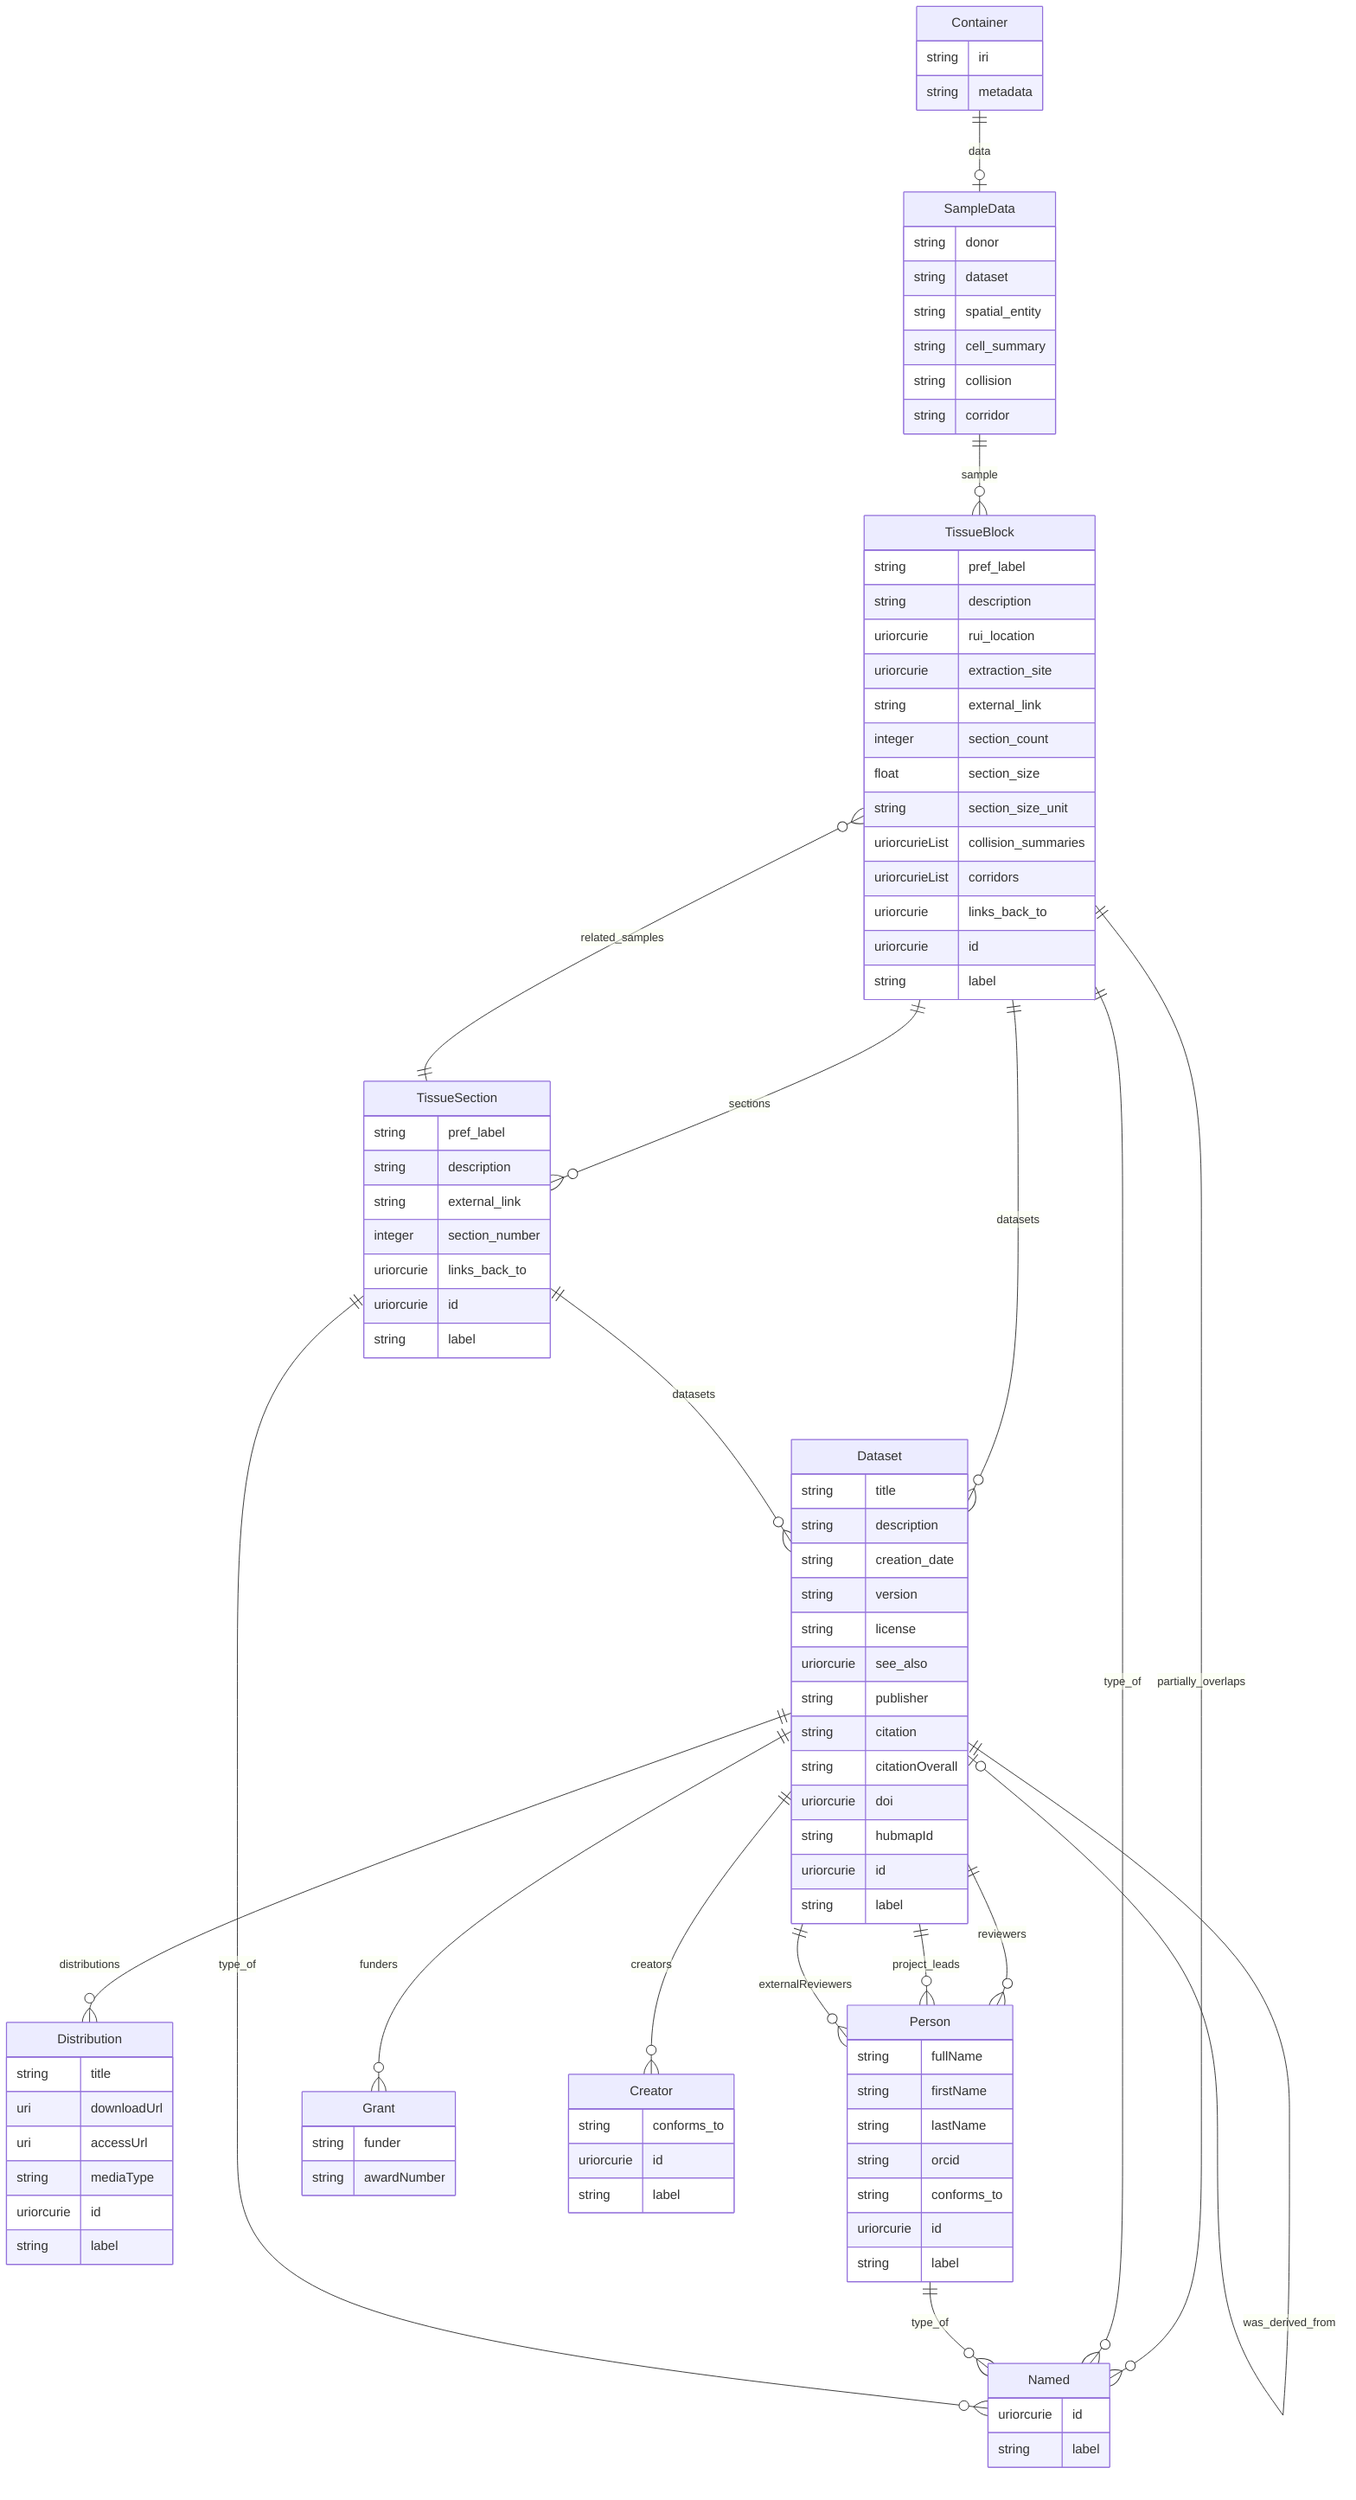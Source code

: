 erDiagram
Container {
    string iri  
    string metadata  
}
SampleData {
    string donor  
    string dataset  
    string spatial_entity  
    string cell_summary  
    string collision  
    string corridor  
}
TissueBlock {
    string pref_label  
    string description  
    uriorcurie rui_location  
    uriorcurie extraction_site  
    string external_link  
    integer section_count  
    float section_size  
    string section_size_unit  
    uriorcurieList collision_summaries  
    uriorcurieList corridors  
    uriorcurie links_back_to  
    uriorcurie id  
    string label  
}
Named {
    uriorcurie id  
    string label  
}
Dataset {
    string title  
    string description  
    string creation_date  
    string version  
    string license  
    uriorcurie see_also  
    string publisher  
    string citation  
    string citationOverall  
    uriorcurie doi  
    string hubmapId  
    uriorcurie id  
    string label  
}
Distribution {
    string title  
    uri downloadUrl  
    uri accessUrl  
    string mediaType  
    uriorcurie id  
    string label  
}
Person {
    string fullName  
    string firstName  
    string lastName  
    string orcid  
    string conforms_to  
    uriorcurie id  
    string label  
}
Grant {
    string funder  
    string awardNumber  
}
Creator {
    string conforms_to  
    uriorcurie id  
    string label  
}
TissueSection {
    string pref_label  
    string description  
    string external_link  
    integer section_number  
    uriorcurie links_back_to  
    uriorcurie id  
    string label  
}

Container ||--|o SampleData : "data"
SampleData ||--}o TissueBlock : "sample"
TissueBlock ||--}o Named : "partially_overlaps"
TissueBlock ||--}o TissueSection : "sections"
TissueBlock ||--}o Dataset : "datasets"
TissueBlock ||--}o Named : "type_of"
Dataset ||--}o Creator : "creators"
Dataset ||--}o Person : "reviewers"
Dataset ||--}o Grant : "funders"
Dataset ||--}o Person : "project_leads"
Dataset ||--}o Person : "externalReviewers"
Dataset ||--}o Distribution : "distributions"
Dataset ||--|o Dataset : "was_derived_from"
Person ||--}o Named : "type_of"
TissueSection ||--}o TissueBlock : "related_samples"
TissueSection ||--}o Dataset : "datasets"
TissueSection ||--}o Named : "type_of"